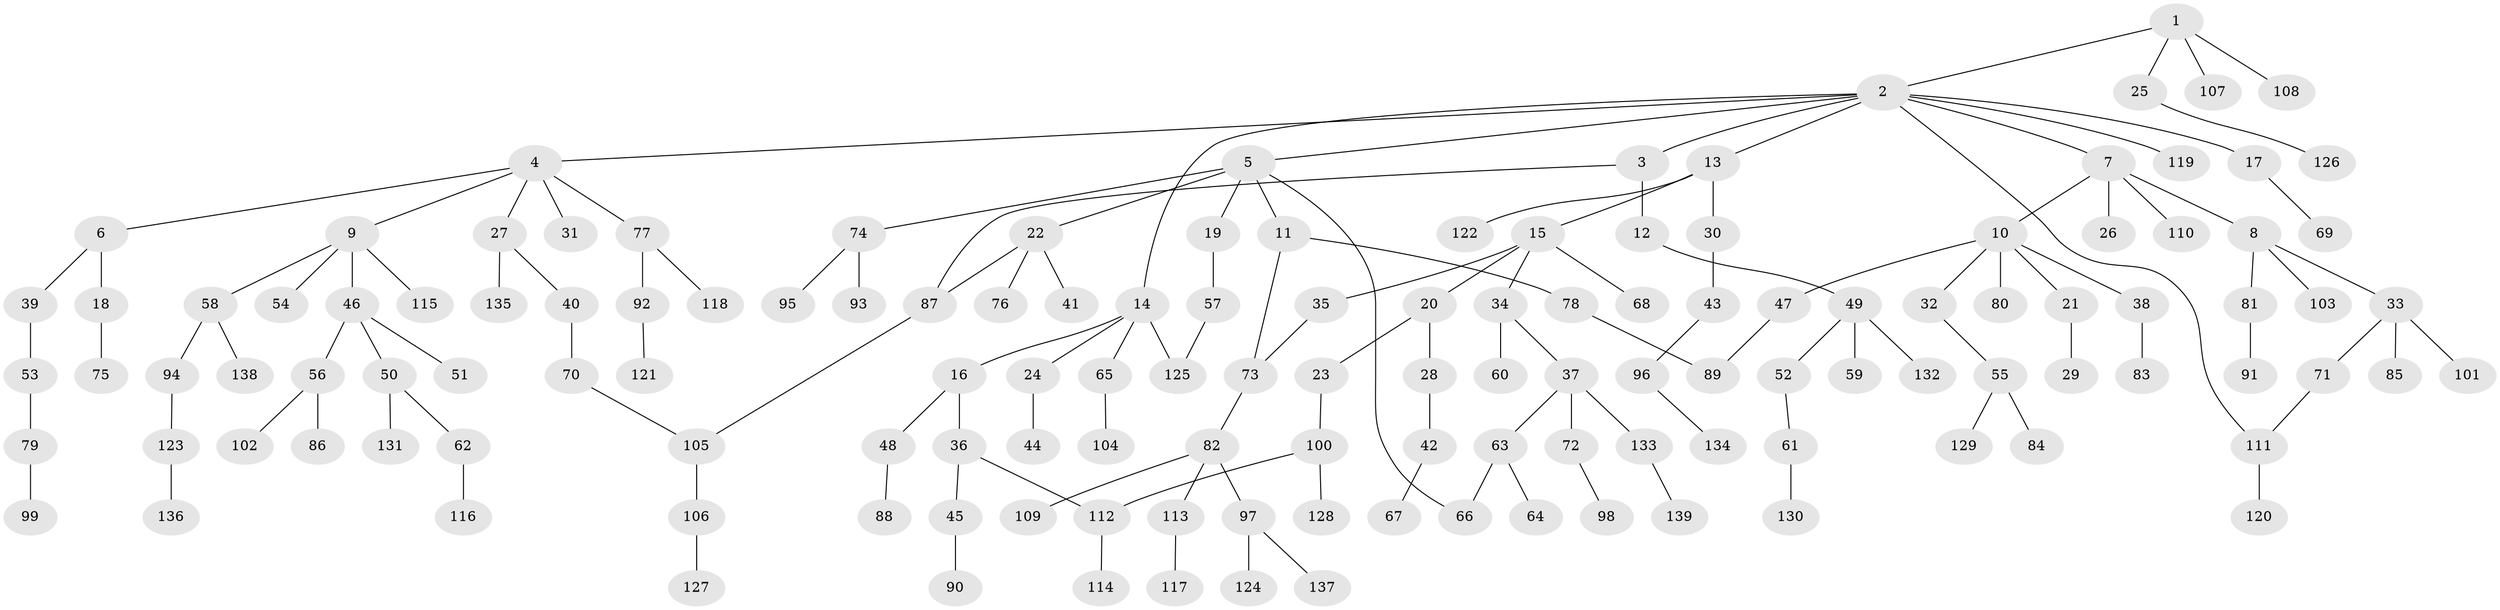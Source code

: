 // coarse degree distribution, {4: 0.06315789473684211, 9: 0.010526315789473684, 3: 0.10526315789473684, 7: 0.021052631578947368, 6: 0.031578947368421054, 2: 0.25263157894736843, 5: 0.031578947368421054, 1: 0.4842105263157895}
// Generated by graph-tools (version 1.1) at 2025/41/03/06/25 10:41:28]
// undirected, 139 vertices, 146 edges
graph export_dot {
graph [start="1"]
  node [color=gray90,style=filled];
  1;
  2;
  3;
  4;
  5;
  6;
  7;
  8;
  9;
  10;
  11;
  12;
  13;
  14;
  15;
  16;
  17;
  18;
  19;
  20;
  21;
  22;
  23;
  24;
  25;
  26;
  27;
  28;
  29;
  30;
  31;
  32;
  33;
  34;
  35;
  36;
  37;
  38;
  39;
  40;
  41;
  42;
  43;
  44;
  45;
  46;
  47;
  48;
  49;
  50;
  51;
  52;
  53;
  54;
  55;
  56;
  57;
  58;
  59;
  60;
  61;
  62;
  63;
  64;
  65;
  66;
  67;
  68;
  69;
  70;
  71;
  72;
  73;
  74;
  75;
  76;
  77;
  78;
  79;
  80;
  81;
  82;
  83;
  84;
  85;
  86;
  87;
  88;
  89;
  90;
  91;
  92;
  93;
  94;
  95;
  96;
  97;
  98;
  99;
  100;
  101;
  102;
  103;
  104;
  105;
  106;
  107;
  108;
  109;
  110;
  111;
  112;
  113;
  114;
  115;
  116;
  117;
  118;
  119;
  120;
  121;
  122;
  123;
  124;
  125;
  126;
  127;
  128;
  129;
  130;
  131;
  132;
  133;
  134;
  135;
  136;
  137;
  138;
  139;
  1 -- 2;
  1 -- 25;
  1 -- 107;
  1 -- 108;
  2 -- 3;
  2 -- 4;
  2 -- 5;
  2 -- 7;
  2 -- 13;
  2 -- 14;
  2 -- 17;
  2 -- 111;
  2 -- 119;
  3 -- 12;
  3 -- 87;
  4 -- 6;
  4 -- 9;
  4 -- 27;
  4 -- 31;
  4 -- 77;
  5 -- 11;
  5 -- 19;
  5 -- 22;
  5 -- 74;
  5 -- 66;
  6 -- 18;
  6 -- 39;
  7 -- 8;
  7 -- 10;
  7 -- 26;
  7 -- 110;
  8 -- 33;
  8 -- 81;
  8 -- 103;
  9 -- 46;
  9 -- 54;
  9 -- 58;
  9 -- 115;
  10 -- 21;
  10 -- 32;
  10 -- 38;
  10 -- 47;
  10 -- 80;
  11 -- 78;
  11 -- 73;
  12 -- 49;
  13 -- 15;
  13 -- 30;
  13 -- 122;
  14 -- 16;
  14 -- 24;
  14 -- 65;
  14 -- 125;
  15 -- 20;
  15 -- 34;
  15 -- 35;
  15 -- 68;
  16 -- 36;
  16 -- 48;
  17 -- 69;
  18 -- 75;
  19 -- 57;
  20 -- 23;
  20 -- 28;
  21 -- 29;
  22 -- 41;
  22 -- 76;
  22 -- 87;
  23 -- 100;
  24 -- 44;
  25 -- 126;
  27 -- 40;
  27 -- 135;
  28 -- 42;
  30 -- 43;
  32 -- 55;
  33 -- 71;
  33 -- 85;
  33 -- 101;
  34 -- 37;
  34 -- 60;
  35 -- 73;
  36 -- 45;
  36 -- 112;
  37 -- 63;
  37 -- 72;
  37 -- 133;
  38 -- 83;
  39 -- 53;
  40 -- 70;
  42 -- 67;
  43 -- 96;
  45 -- 90;
  46 -- 50;
  46 -- 51;
  46 -- 56;
  47 -- 89;
  48 -- 88;
  49 -- 52;
  49 -- 59;
  49 -- 132;
  50 -- 62;
  50 -- 131;
  52 -- 61;
  53 -- 79;
  55 -- 84;
  55 -- 129;
  56 -- 86;
  56 -- 102;
  57 -- 125;
  58 -- 94;
  58 -- 138;
  61 -- 130;
  62 -- 116;
  63 -- 64;
  63 -- 66;
  65 -- 104;
  70 -- 105;
  71 -- 111;
  72 -- 98;
  73 -- 82;
  74 -- 93;
  74 -- 95;
  77 -- 92;
  77 -- 118;
  78 -- 89;
  79 -- 99;
  81 -- 91;
  82 -- 97;
  82 -- 109;
  82 -- 113;
  87 -- 105;
  92 -- 121;
  94 -- 123;
  96 -- 134;
  97 -- 124;
  97 -- 137;
  100 -- 128;
  100 -- 112;
  105 -- 106;
  106 -- 127;
  111 -- 120;
  112 -- 114;
  113 -- 117;
  123 -- 136;
  133 -- 139;
}

